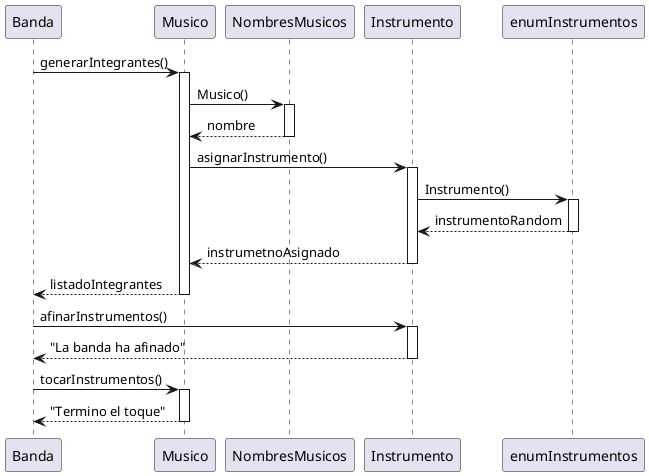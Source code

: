 @startuml BandaSecuenciaUML

Banda -> Musico ++: generarIntegrantes()
Musico -> NombresMusicos ++: Musico()
return nombre
Musico -> Instrumento ++: asignarInstrumento()
Instrumento -> enumInstrumentos ++: Instrumento()
return instrumentoRandom
return instrumetnoAsignado
return listadoIntegrantes

Banda -> Instrumento ++: afinarInstrumentos()
return "La banda ha afinado"
Banda -> Musico ++: tocarInstrumentos()
return "Termino el toque"

@enduml
